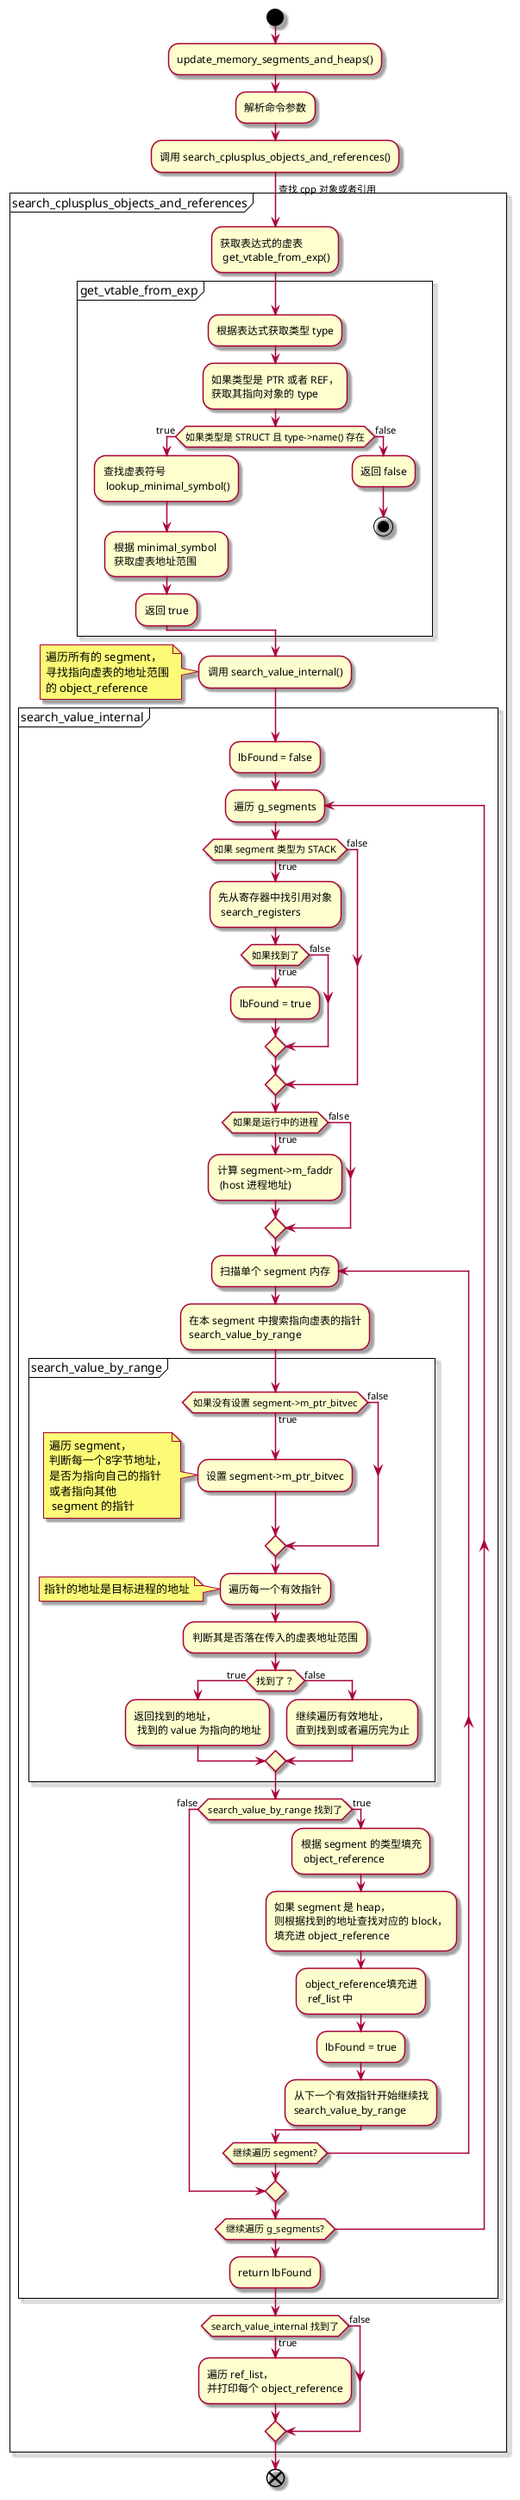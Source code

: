 @startuml obj_command
skin rose

start

:update_memory_segments_and_heaps();

:解析命令参数;

:调用 search_cplusplus_objects_and_references();

-> 查找 cpp 对象或者引用;
partition search_cplusplus_objects_and_references {
    :获取表达式的虚表\n get_vtable_from_exp();
    partition get_vtable_from_exp {
        :根据表达式获取类型 type;
        :如果类型是 PTR 或者 REF，\n获取其指向对象的 type;
        if (如果类型是 STRUCT 且 type->name() 存在) then (true)
            :查找虚表符号\n lookup_minimal_symbol();
            :根据 minimal_symbol \n获取虚表地址范围;
            :返回 true;
        else (false)
            :返回 false;
            stop
        endif
    }

    :调用 search_value_internal();
    note left
        遍历所有的 segment，
        寻找指向虚表的地址范围
        的 object_reference
    end note
    partition search_value_internal {
        :lbFound = false;
        repeat :遍历 g_segments;
            if (如果 segment 类型为 STACK) then (true)
                :先从寄存器中找引用对象\n search_registers;
                if (如果找到了) then (true)
                    :lbFound = true;
                else (false)
                endif
            else (false)
            endif
            if (如果是运行中的进程) then (true)
                :计算 segment->m_faddr\n (host 进程地址);
            else (false)
            endif
            repeat :扫描单个 segment 内存;
                :在本 segment 中搜索指向虚表的指针\nsearch_value_by_range;
                partition search_value_by_range {
                    if (如果没有设置 segment->m_ptr_bitvec) then (true)
                        :设置 segment->m_ptr_bitvec;
                        note left
                            遍历 segment，
                            判断每一个8字节地址，
                            是否为指向自己的指针
                            或者指向其他
                             segment 的指针
                        end note
                    else (false)
                    endif
                    :遍历每一个有效指针;
                    note left
                        指针的地址是目标进程的地址
                    end note
                    :判断其是否落在传入的虚表地址范围;
                    if (找到了？) then (true)
                        :返回找到的地址，
                         找到的 value 为指向的地址;
                    else (false)
                        :继续遍历有效地址，\n直到找到或者遍历完为止;
                    endif
                }
                if (search_value_by_range 找到了) then (false)
                    break
                else (true)
                    :根据 segment 的类型填充\n object_reference;
                    :如果 segment 是 heap，\n则根据找到的地址查找对应的 block，\n填充进 object_reference;
                    :object_reference填充进\n ref_list 中;
                    :lbFound = true;
                    :从下一个有效指针开始继续找\nsearch_value_by_range;
                endif
            repeat while (继续遍历 segment?)
        repeat while (继续遍历 g_segments?)
        :return lbFound;
    }
    if (search_value_internal 找到了) then (true)
        :遍历 ref_list，\n并打印每个 object_reference;
    else (false)
    endif
}

end
@enduml